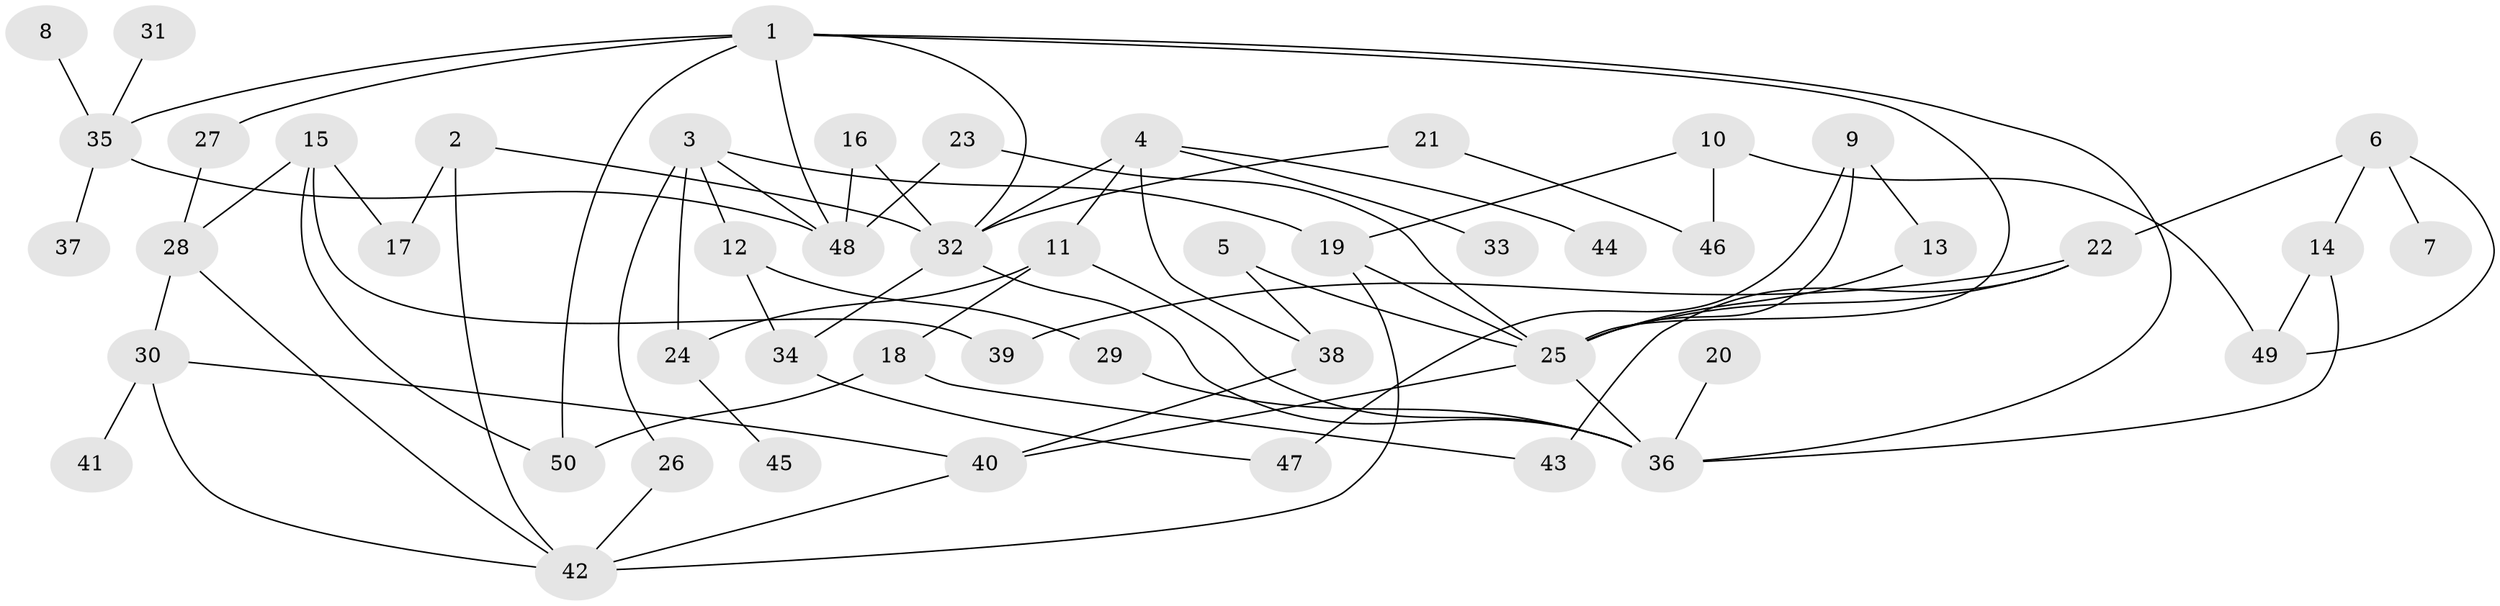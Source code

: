 // original degree distribution, {7: 0.01, 6: 0.03, 4: 0.13, 8: 0.02, 5: 0.04, 3: 0.22, 1: 0.25, 2: 0.3}
// Generated by graph-tools (version 1.1) at 2025/01/03/09/25 03:01:08]
// undirected, 50 vertices, 78 edges
graph export_dot {
graph [start="1"]
  node [color=gray90,style=filled];
  1;
  2;
  3;
  4;
  5;
  6;
  7;
  8;
  9;
  10;
  11;
  12;
  13;
  14;
  15;
  16;
  17;
  18;
  19;
  20;
  21;
  22;
  23;
  24;
  25;
  26;
  27;
  28;
  29;
  30;
  31;
  32;
  33;
  34;
  35;
  36;
  37;
  38;
  39;
  40;
  41;
  42;
  43;
  44;
  45;
  46;
  47;
  48;
  49;
  50;
  1 -- 25 [weight=1.0];
  1 -- 27 [weight=1.0];
  1 -- 32 [weight=1.0];
  1 -- 35 [weight=1.0];
  1 -- 36 [weight=1.0];
  1 -- 48 [weight=1.0];
  1 -- 50 [weight=1.0];
  2 -- 17 [weight=1.0];
  2 -- 32 [weight=1.0];
  2 -- 42 [weight=1.0];
  3 -- 12 [weight=1.0];
  3 -- 19 [weight=1.0];
  3 -- 24 [weight=1.0];
  3 -- 26 [weight=1.0];
  3 -- 48 [weight=1.0];
  4 -- 11 [weight=1.0];
  4 -- 32 [weight=1.0];
  4 -- 33 [weight=1.0];
  4 -- 38 [weight=1.0];
  4 -- 44 [weight=1.0];
  5 -- 25 [weight=1.0];
  5 -- 38 [weight=1.0];
  6 -- 7 [weight=1.0];
  6 -- 14 [weight=1.0];
  6 -- 22 [weight=1.0];
  6 -- 49 [weight=1.0];
  8 -- 35 [weight=1.0];
  9 -- 13 [weight=1.0];
  9 -- 25 [weight=1.0];
  9 -- 47 [weight=1.0];
  10 -- 19 [weight=1.0];
  10 -- 46 [weight=1.0];
  10 -- 49 [weight=1.0];
  11 -- 18 [weight=1.0];
  11 -- 24 [weight=1.0];
  11 -- 36 [weight=2.0];
  12 -- 29 [weight=1.0];
  12 -- 34 [weight=1.0];
  13 -- 25 [weight=1.0];
  14 -- 36 [weight=1.0];
  14 -- 49 [weight=1.0];
  15 -- 17 [weight=1.0];
  15 -- 28 [weight=1.0];
  15 -- 39 [weight=1.0];
  15 -- 50 [weight=1.0];
  16 -- 32 [weight=1.0];
  16 -- 48 [weight=1.0];
  18 -- 43 [weight=1.0];
  18 -- 50 [weight=1.0];
  19 -- 25 [weight=2.0];
  19 -- 42 [weight=1.0];
  20 -- 36 [weight=1.0];
  21 -- 32 [weight=1.0];
  21 -- 46 [weight=1.0];
  22 -- 25 [weight=1.0];
  22 -- 39 [weight=1.0];
  22 -- 43 [weight=1.0];
  23 -- 25 [weight=1.0];
  23 -- 48 [weight=1.0];
  24 -- 45 [weight=1.0];
  25 -- 36 [weight=1.0];
  25 -- 40 [weight=1.0];
  26 -- 42 [weight=1.0];
  27 -- 28 [weight=1.0];
  28 -- 30 [weight=1.0];
  28 -- 42 [weight=1.0];
  29 -- 36 [weight=1.0];
  30 -- 40 [weight=1.0];
  30 -- 41 [weight=1.0];
  30 -- 42 [weight=1.0];
  31 -- 35 [weight=1.0];
  32 -- 34 [weight=1.0];
  32 -- 36 [weight=1.0];
  34 -- 47 [weight=1.0];
  35 -- 37 [weight=1.0];
  35 -- 48 [weight=1.0];
  38 -- 40 [weight=1.0];
  40 -- 42 [weight=1.0];
}
